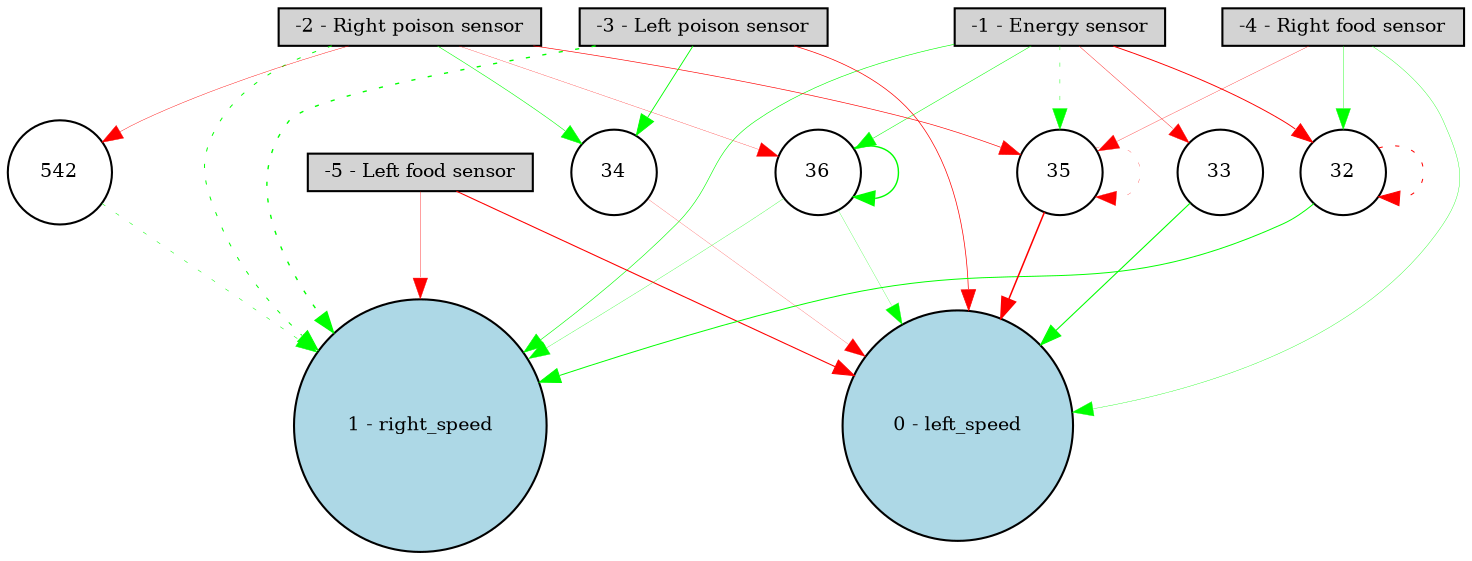 digraph {
	node [fontsize=9 height=0.2 shape=circle width=0.2]
	"-1 - Energy sensor" [fillcolor=lightgray shape=box style=filled]
	"-2 - Right poison sensor" [fillcolor=lightgray shape=box style=filled]
	"-3 - Left poison sensor" [fillcolor=lightgray shape=box style=filled]
	"-4 - Right food sensor" [fillcolor=lightgray shape=box style=filled]
	"-5 - Left food sensor" [fillcolor=lightgray shape=box style=filled]
	"0 - left_speed" [fillcolor=lightblue style=filled]
	"1 - right_speed" [fillcolor=lightblue style=filled]
	32 [fillcolor=white style=filled]
	34 [fillcolor=white style=filled]
	33 [fillcolor=white style=filled]
	35 [fillcolor=white style=filled]
	36 [fillcolor=white style=filled]
	542 [fillcolor=white style=filled]
	"-4 - Right food sensor" -> 35 [color=red penwidth=0.1499138785838654 style=solid]
	"-1 - Energy sensor" -> 32 [color=red penwidth=0.45399119859502046 style=solid]
	"-5 - Left food sensor" -> "0 - left_speed" [color=red penwidth=0.5175388752989594 style=solid]
	"-3 - Left poison sensor" -> 34 [color=green penwidth=0.4262733692159376 style=solid]
	"-3 - Left poison sensor" -> "0 - left_speed" [color=red penwidth=0.3377860683019178 style=solid]
	35 -> 35 [color=red penwidth=0.12826995186315218 style=dotted]
	35 -> "0 - left_speed" [color=red penwidth=0.7317954309311313 style=solid]
	"-1 - Energy sensor" -> "1 - right_speed" [color=green penwidth=0.2890513770666968 style=solid]
	36 -> "0 - left_speed" [color=green penwidth=0.1204778951704153 style=solid]
	36 -> "1 - right_speed" [color=green penwidth=0.14371901232519085 style=solid]
	34 -> "0 - left_speed" [color=red penwidth=0.10110758301244392 style=solid]
	32 -> "1 - right_speed" [color=green penwidth=0.46979647133958535 style=solid]
	"-1 - Energy sensor" -> 35 [color=green penwidth=0.21807108308899772 style=dotted]
	"-1 - Energy sensor" -> 36 [color=green penwidth=0.24628776083430653 style=solid]
	36 -> 36 [color=green penwidth=0.6826496728022284 style=solid]
	33 -> "0 - left_speed" [color=green penwidth=0.5205786076005183 style=solid]
	"-2 - Right poison sensor" -> 34 [color=green penwidth=0.2672769127956323 style=solid]
	"-3 - Left poison sensor" -> "1 - right_speed" [color=green penwidth=0.6589735150804021 style=dotted]
	"-4 - Right food sensor" -> "0 - left_speed" [color=green penwidth=0.16898201813325675 style=solid]
	"-4 - Right food sensor" -> 32 [color=green penwidth=0.19030101148256975 style=solid]
	"-5 - Left food sensor" -> "1 - right_speed" [color=red penwidth=0.1799897925062498 style=solid]
	32 -> 32 [color=red penwidth=0.48539471974618786 style=dotted]
	"-1 - Energy sensor" -> 33 [color=red penwidth=0.18494088529827102 style=solid]
	"-2 - Right poison sensor" -> 36 [color=red penwidth=0.13263010125149802 style=solid]
	"-2 - Right poison sensor" -> 35 [color=red penwidth=0.3056449459887538 style=solid]
	"-2 - Right poison sensor" -> "1 - right_speed" [color=green penwidth=0.46897647924698815 style=dotted]
	"-2 - Right poison sensor" -> 542 [color=red penwidth=0.19821615278160742 style=solid]
	542 -> "1 - right_speed" [color=green penwidth=0.24514948067615103 style=dotted]
}
